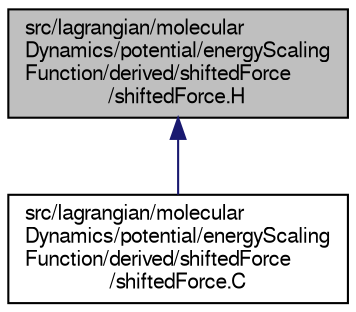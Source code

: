digraph "src/lagrangian/molecularDynamics/potential/energyScalingFunction/derived/shiftedForce/shiftedForce.H"
{
  bgcolor="transparent";
  edge [fontname="FreeSans",fontsize="10",labelfontname="FreeSans",labelfontsize="10"];
  node [fontname="FreeSans",fontsize="10",shape=record];
  Node1 [label="src/lagrangian/molecular\lDynamics/potential/energyScaling\lFunction/derived/shiftedForce\l/shiftedForce.H",height=0.2,width=0.4,color="black", fillcolor="grey75", style="filled" fontcolor="black"];
  Node1 -> Node2 [dir="back",color="midnightblue",fontsize="10",style="solid",fontname="FreeSans"];
  Node2 [label="src/lagrangian/molecular\lDynamics/potential/energyScaling\lFunction/derived/shiftedForce\l/shiftedForce.C",height=0.2,width=0.4,color="black",URL="$a06463.html"];
}
